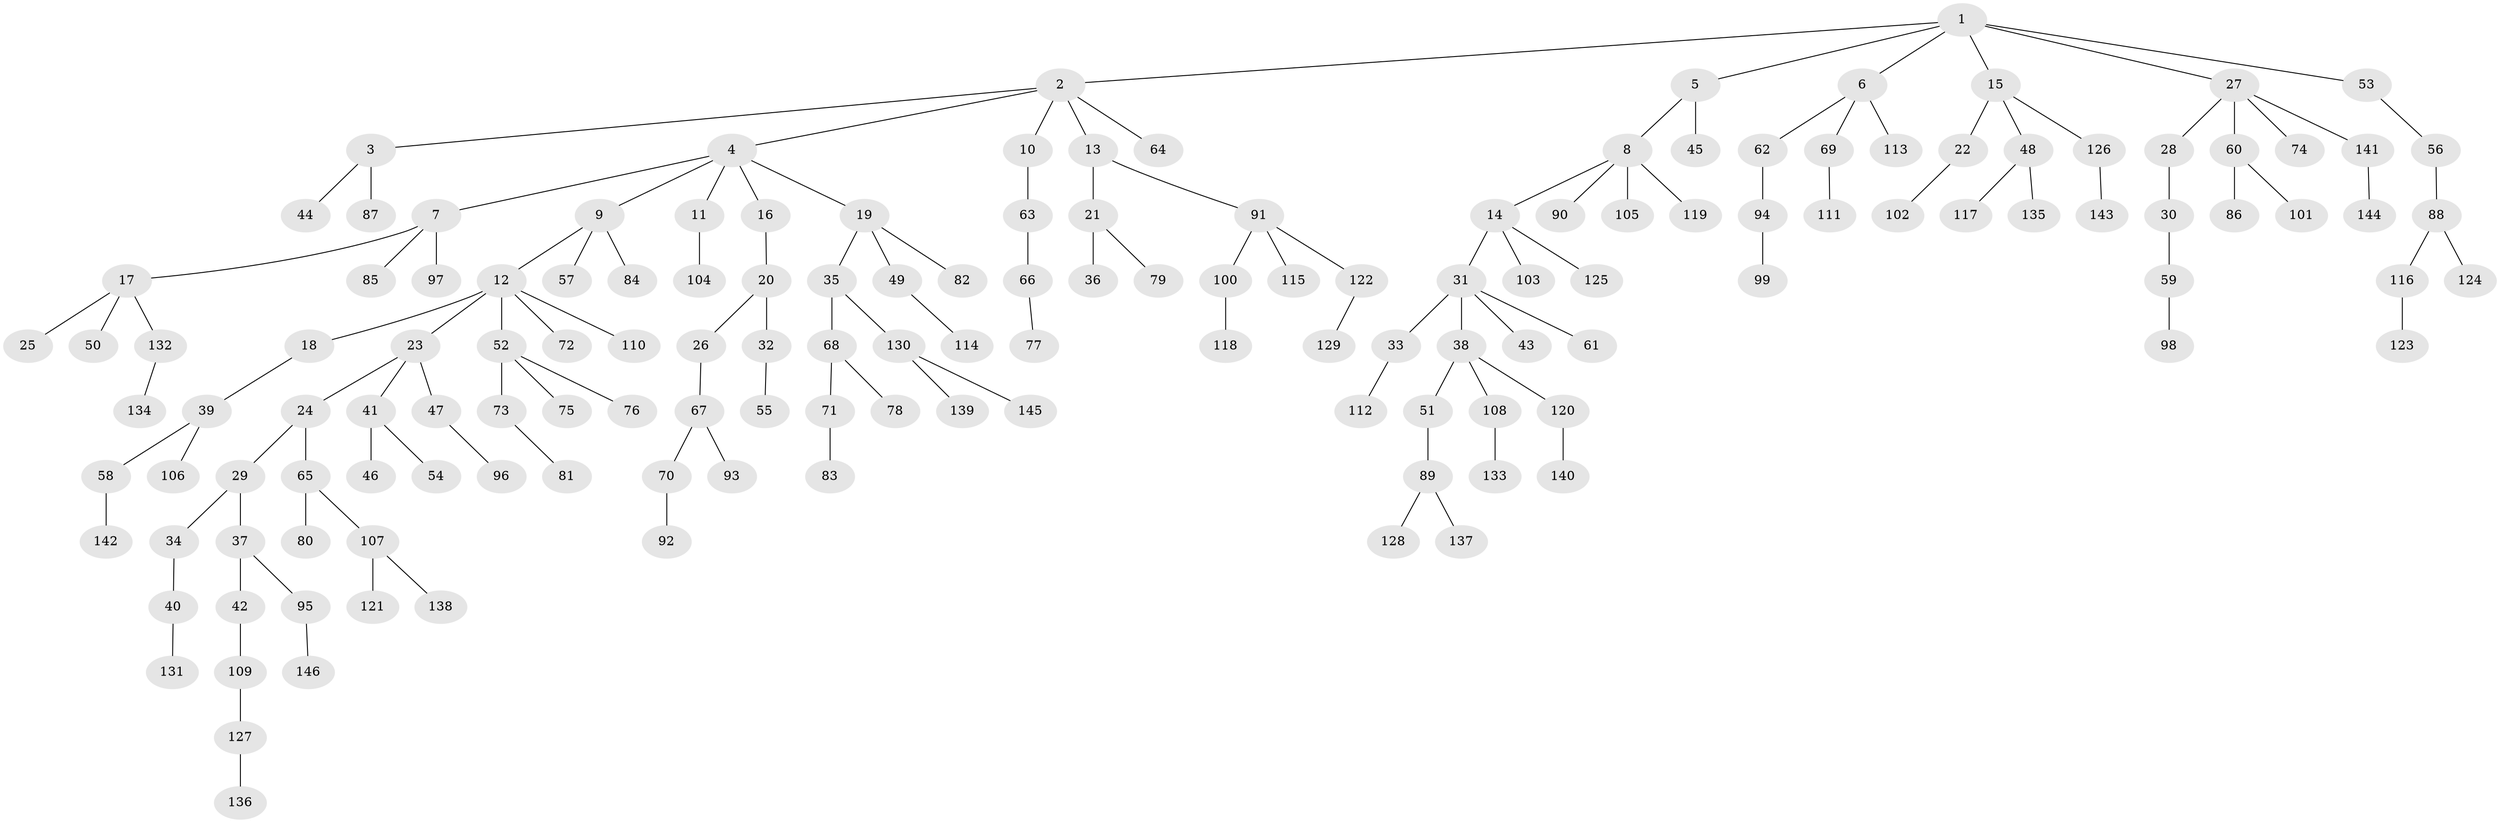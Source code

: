 // coarse degree distribution, {10: 0.011494252873563218, 3: 0.14942528735632185, 5: 0.022988505747126436, 4: 0.04597701149425287, 2: 0.20689655172413793, 7: 0.022988505747126436, 1: 0.5402298850574713}
// Generated by graph-tools (version 1.1) at 2025/19/03/04/25 18:19:15]
// undirected, 146 vertices, 145 edges
graph export_dot {
graph [start="1"]
  node [color=gray90,style=filled];
  1;
  2;
  3;
  4;
  5;
  6;
  7;
  8;
  9;
  10;
  11;
  12;
  13;
  14;
  15;
  16;
  17;
  18;
  19;
  20;
  21;
  22;
  23;
  24;
  25;
  26;
  27;
  28;
  29;
  30;
  31;
  32;
  33;
  34;
  35;
  36;
  37;
  38;
  39;
  40;
  41;
  42;
  43;
  44;
  45;
  46;
  47;
  48;
  49;
  50;
  51;
  52;
  53;
  54;
  55;
  56;
  57;
  58;
  59;
  60;
  61;
  62;
  63;
  64;
  65;
  66;
  67;
  68;
  69;
  70;
  71;
  72;
  73;
  74;
  75;
  76;
  77;
  78;
  79;
  80;
  81;
  82;
  83;
  84;
  85;
  86;
  87;
  88;
  89;
  90;
  91;
  92;
  93;
  94;
  95;
  96;
  97;
  98;
  99;
  100;
  101;
  102;
  103;
  104;
  105;
  106;
  107;
  108;
  109;
  110;
  111;
  112;
  113;
  114;
  115;
  116;
  117;
  118;
  119;
  120;
  121;
  122;
  123;
  124;
  125;
  126;
  127;
  128;
  129;
  130;
  131;
  132;
  133;
  134;
  135;
  136;
  137;
  138;
  139;
  140;
  141;
  142;
  143;
  144;
  145;
  146;
  1 -- 2;
  1 -- 5;
  1 -- 6;
  1 -- 15;
  1 -- 27;
  1 -- 53;
  2 -- 3;
  2 -- 4;
  2 -- 10;
  2 -- 13;
  2 -- 64;
  3 -- 44;
  3 -- 87;
  4 -- 7;
  4 -- 9;
  4 -- 11;
  4 -- 16;
  4 -- 19;
  5 -- 8;
  5 -- 45;
  6 -- 62;
  6 -- 69;
  6 -- 113;
  7 -- 17;
  7 -- 85;
  7 -- 97;
  8 -- 14;
  8 -- 90;
  8 -- 105;
  8 -- 119;
  9 -- 12;
  9 -- 57;
  9 -- 84;
  10 -- 63;
  11 -- 104;
  12 -- 18;
  12 -- 23;
  12 -- 52;
  12 -- 72;
  12 -- 110;
  13 -- 21;
  13 -- 91;
  14 -- 31;
  14 -- 103;
  14 -- 125;
  15 -- 22;
  15 -- 48;
  15 -- 126;
  16 -- 20;
  17 -- 25;
  17 -- 50;
  17 -- 132;
  18 -- 39;
  19 -- 35;
  19 -- 49;
  19 -- 82;
  20 -- 26;
  20 -- 32;
  21 -- 36;
  21 -- 79;
  22 -- 102;
  23 -- 24;
  23 -- 41;
  23 -- 47;
  24 -- 29;
  24 -- 65;
  26 -- 67;
  27 -- 28;
  27 -- 60;
  27 -- 74;
  27 -- 141;
  28 -- 30;
  29 -- 34;
  29 -- 37;
  30 -- 59;
  31 -- 33;
  31 -- 38;
  31 -- 43;
  31 -- 61;
  32 -- 55;
  33 -- 112;
  34 -- 40;
  35 -- 68;
  35 -- 130;
  37 -- 42;
  37 -- 95;
  38 -- 51;
  38 -- 108;
  38 -- 120;
  39 -- 58;
  39 -- 106;
  40 -- 131;
  41 -- 46;
  41 -- 54;
  42 -- 109;
  47 -- 96;
  48 -- 117;
  48 -- 135;
  49 -- 114;
  51 -- 89;
  52 -- 73;
  52 -- 75;
  52 -- 76;
  53 -- 56;
  56 -- 88;
  58 -- 142;
  59 -- 98;
  60 -- 86;
  60 -- 101;
  62 -- 94;
  63 -- 66;
  65 -- 80;
  65 -- 107;
  66 -- 77;
  67 -- 70;
  67 -- 93;
  68 -- 71;
  68 -- 78;
  69 -- 111;
  70 -- 92;
  71 -- 83;
  73 -- 81;
  88 -- 116;
  88 -- 124;
  89 -- 128;
  89 -- 137;
  91 -- 100;
  91 -- 115;
  91 -- 122;
  94 -- 99;
  95 -- 146;
  100 -- 118;
  107 -- 121;
  107 -- 138;
  108 -- 133;
  109 -- 127;
  116 -- 123;
  120 -- 140;
  122 -- 129;
  126 -- 143;
  127 -- 136;
  130 -- 139;
  130 -- 145;
  132 -- 134;
  141 -- 144;
}
